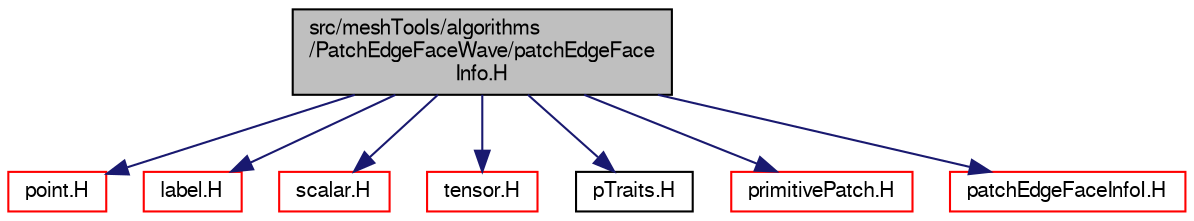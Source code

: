 digraph "src/meshTools/algorithms/PatchEdgeFaceWave/patchEdgeFaceInfo.H"
{
  bgcolor="transparent";
  edge [fontname="FreeSans",fontsize="10",labelfontname="FreeSans",labelfontsize="10"];
  node [fontname="FreeSans",fontsize="10",shape=record];
  Node1 [label="src/meshTools/algorithms\l/PatchEdgeFaceWave/patchEdgeFace\lInfo.H",height=0.2,width=0.4,color="black", fillcolor="grey75", style="filled" fontcolor="black"];
  Node1 -> Node2 [color="midnightblue",fontsize="10",style="solid",fontname="FreeSans"];
  Node2 [label="point.H",height=0.2,width=0.4,color="red",URL="$a08312.html"];
  Node1 -> Node3 [color="midnightblue",fontsize="10",style="solid",fontname="FreeSans"];
  Node3 [label="label.H",height=0.2,width=0.4,color="red",URL="$a08422.html"];
  Node1 -> Node4 [color="midnightblue",fontsize="10",style="solid",fontname="FreeSans"];
  Node4 [label="scalar.H",height=0.2,width=0.4,color="red",URL="$a08483.html"];
  Node1 -> Node5 [color="midnightblue",fontsize="10",style="solid",fontname="FreeSans"];
  Node5 [label="tensor.H",height=0.2,width=0.4,color="red",URL="$a08556.html"];
  Node1 -> Node6 [color="midnightblue",fontsize="10",style="solid",fontname="FreeSans"];
  Node6 [label="pTraits.H",height=0.2,width=0.4,color="black",URL="$a08449.html"];
  Node1 -> Node7 [color="midnightblue",fontsize="10",style="solid",fontname="FreeSans"];
  Node7 [label="primitivePatch.H",height=0.2,width=0.4,color="red",URL="$a08281.html"];
  Node1 -> Node8 [color="midnightblue",fontsize="10",style="solid",fontname="FreeSans"];
  Node8 [label="patchEdgeFaceInfoI.H",height=0.2,width=0.4,color="red",URL="$a06684.html"];
}
